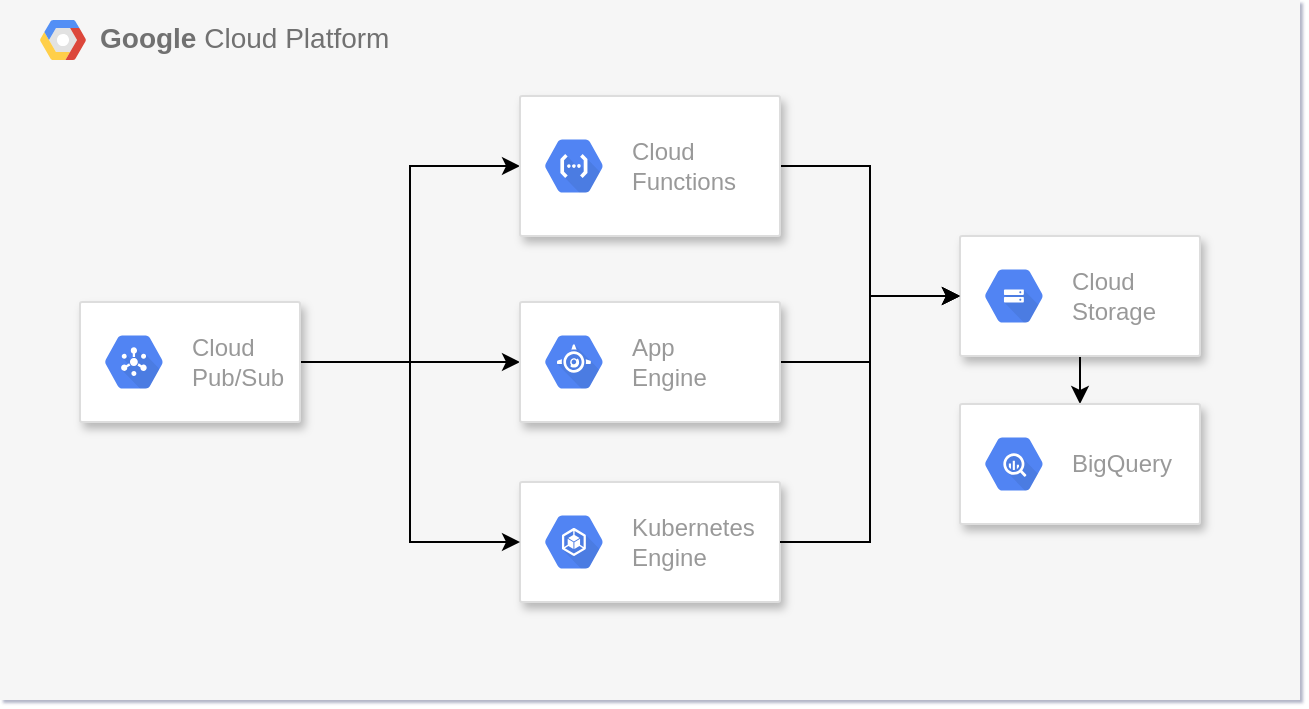 <mxfile pages="1" version="11.2.2" type="device"><diagram id="o1m8kEKO6K0qLmtJHUId" name="Page-1"><mxGraphModel dx="652" dy="348" grid="1" gridSize="10" guides="1" tooltips="1" connect="1" arrows="1" fold="1" page="1" pageScale="1" pageWidth="827" pageHeight="1169" background="none" math="0" shadow="1"><root><mxCell id="0"/><mxCell id="1" parent="0"/><mxCell id="lx49Vruodpy2GGBbRdNF-23" value="&lt;b&gt;Google &lt;/b&gt;Cloud Platform" style="fillColor=#F6F6F6;strokeColor=none;shadow=0;gradientColor=none;fontSize=14;align=left;spacing=10;fontColor=#717171;9E9E9E;verticalAlign=top;spacingTop=-4;fontStyle=0;spacingLeft=40;html=1;" parent="1" vertex="1"><mxGeometry x="50" y="69" width="650" height="350" as="geometry"/></mxCell><mxCell id="lx49Vruodpy2GGBbRdNF-24" value="" style="shape=mxgraph.gcp2.google_cloud_platform;fillColor=#F6F6F6;strokeColor=none;shadow=0;gradientColor=none;" parent="lx49Vruodpy2GGBbRdNF-23" vertex="1"><mxGeometry width="23" height="20" relative="1" as="geometry"><mxPoint x="20" y="10" as="offset"/></mxGeometry></mxCell><mxCell id="22q-sEKsgwD3M6wlMHgc-2" value="" style="strokeColor=#dddddd;fillColor=#ffffff;shadow=1;strokeWidth=1;rounded=1;absoluteArcSize=1;arcSize=2;" vertex="1" parent="lx49Vruodpy2GGBbRdNF-23"><mxGeometry x="260" y="241" width="130" height="60" as="geometry"/></mxCell><mxCell id="22q-sEKsgwD3M6wlMHgc-3" value="Kubernetes&#10;Engine" style="dashed=0;connectable=0;html=1;fillColor=#5184F3;strokeColor=none;shape=mxgraph.gcp2.hexIcon;prIcon=container_engine;part=1;labelPosition=right;verticalLabelPosition=middle;align=left;verticalAlign=middle;spacingLeft=5;fontColor=#999999;fontSize=12;" vertex="1" parent="22q-sEKsgwD3M6wlMHgc-2"><mxGeometry y="0.5" width="44" height="39" relative="1" as="geometry"><mxPoint x="5" y="-19.5" as="offset"/></mxGeometry></mxCell><mxCell id="22q-sEKsgwD3M6wlMHgc-5" style="edgeStyle=orthogonalEdgeStyle;rounded=0;orthogonalLoop=1;jettySize=auto;html=1;entryX=0;entryY=0.5;entryDx=0;entryDy=0;" edge="1" parent="lx49Vruodpy2GGBbRdNF-23" source="22q-sEKsgwD3M6wlMHgc-2" target="lx49Vruodpy2GGBbRdNF-13"><mxGeometry relative="1" as="geometry"><mxPoint x="489.667" y="72.167" as="targetPoint"/></mxGeometry></mxCell><mxCell id="22q-sEKsgwD3M6wlMHgc-8" value="" style="edgeStyle=orthogonalEdgeStyle;rounded=0;orthogonalLoop=1;jettySize=auto;html=1;" edge="1" parent="lx49Vruodpy2GGBbRdNF-23" source="lx49Vruodpy2GGBbRdNF-13" target="22q-sEKsgwD3M6wlMHgc-6"><mxGeometry relative="1" as="geometry"/></mxCell><mxCell id="lx49Vruodpy2GGBbRdNF-13" value="" style="strokeColor=#dddddd;fillColor=#ffffff;shadow=1;strokeWidth=1;rounded=1;absoluteArcSize=1;arcSize=2;" parent="lx49Vruodpy2GGBbRdNF-23" vertex="1"><mxGeometry x="480" y="118" width="120" height="60" as="geometry"/></mxCell><mxCell id="lx49Vruodpy2GGBbRdNF-14" value="Cloud&#10;Storage" style="dashed=0;connectable=0;html=1;fillColor=#5184F3;strokeColor=none;shape=mxgraph.gcp2.hexIcon;prIcon=cloud_storage;part=1;labelPosition=right;verticalLabelPosition=middle;align=left;verticalAlign=middle;spacingLeft=5;fontColor=#999999;fontSize=12;" parent="lx49Vruodpy2GGBbRdNF-13" vertex="1"><mxGeometry y="0.5" width="44" height="39" relative="1" as="geometry"><mxPoint x="5" y="-19.5" as="offset"/></mxGeometry></mxCell><mxCell id="22q-sEKsgwD3M6wlMHgc-6" value="" style="strokeColor=#dddddd;fillColor=#ffffff;shadow=1;strokeWidth=1;rounded=1;absoluteArcSize=1;arcSize=2;" vertex="1" parent="lx49Vruodpy2GGBbRdNF-23"><mxGeometry x="480" y="202" width="120" height="60" as="geometry"/></mxCell><mxCell id="22q-sEKsgwD3M6wlMHgc-7" value="BigQuery" style="dashed=0;connectable=0;html=1;fillColor=#5184F3;strokeColor=none;shape=mxgraph.gcp2.hexIcon;prIcon=bigquery;part=1;labelPosition=right;verticalLabelPosition=middle;align=left;verticalAlign=middle;spacingLeft=5;fontColor=#999999;fontSize=12;" vertex="1" parent="22q-sEKsgwD3M6wlMHgc-6"><mxGeometry y="0.5" width="44" height="39" relative="1" as="geometry"><mxPoint x="5" y="-19.5" as="offset"/></mxGeometry></mxCell><mxCell id="lx49Vruodpy2GGBbRdNF-5" value="" style="edgeStyle=orthogonalEdgeStyle;rounded=0;orthogonalLoop=1;jettySize=auto;html=1;entryX=0;entryY=0.5;entryDx=0;entryDy=0;" parent="1" source="lx49Vruodpy2GGBbRdNF-1" target="lx49Vruodpy2GGBbRdNF-6" edge="1"><mxGeometry relative="1" as="geometry"><mxPoint x="280" y="250" as="targetPoint"/></mxGeometry></mxCell><mxCell id="lx49Vruodpy2GGBbRdNF-10" style="edgeStyle=orthogonalEdgeStyle;rounded=0;orthogonalLoop=1;jettySize=auto;html=1;entryX=0;entryY=0.5;entryDx=0;entryDy=0;" parent="1" source="lx49Vruodpy2GGBbRdNF-1" target="lx49Vruodpy2GGBbRdNF-8" edge="1"><mxGeometry relative="1" as="geometry"/></mxCell><mxCell id="22q-sEKsgwD3M6wlMHgc-4" style="edgeStyle=orthogonalEdgeStyle;rounded=0;orthogonalLoop=1;jettySize=auto;html=1;entryX=0;entryY=0.5;entryDx=0;entryDy=0;" edge="1" parent="1" source="lx49Vruodpy2GGBbRdNF-1" target="22q-sEKsgwD3M6wlMHgc-2"><mxGeometry relative="1" as="geometry"/></mxCell><mxCell id="lx49Vruodpy2GGBbRdNF-1" value="" style="strokeColor=#dddddd;fillColor=#ffffff;shadow=1;strokeWidth=1;rounded=1;absoluteArcSize=1;arcSize=2;" parent="1" vertex="1"><mxGeometry x="90" y="220" width="110" height="60" as="geometry"/></mxCell><mxCell id="lx49Vruodpy2GGBbRdNF-2" value="Cloud&#10;Pub/Sub" style="dashed=0;connectable=0;html=1;fillColor=#5184F3;strokeColor=none;shape=mxgraph.gcp2.hexIcon;prIcon=cloud_pubsub;part=1;labelPosition=right;verticalLabelPosition=middle;align=left;verticalAlign=middle;spacingLeft=5;fontColor=#999999;fontSize=12;" parent="lx49Vruodpy2GGBbRdNF-1" vertex="1"><mxGeometry y="0.5" width="44" height="39" relative="1" as="geometry"><mxPoint x="5" y="-19.5" as="offset"/></mxGeometry></mxCell><mxCell id="lx49Vruodpy2GGBbRdNF-19" style="edgeStyle=orthogonalEdgeStyle;rounded=0;orthogonalLoop=1;jettySize=auto;html=1;entryX=0;entryY=0.5;entryDx=0;entryDy=0;" parent="1" source="lx49Vruodpy2GGBbRdNF-6" target="lx49Vruodpy2GGBbRdNF-13" edge="1"><mxGeometry relative="1" as="geometry"><mxPoint x="539.667" y="141.167" as="targetPoint"/></mxGeometry></mxCell><mxCell id="lx49Vruodpy2GGBbRdNF-6" value="" style="strokeColor=#dddddd;fillColor=#ffffff;shadow=1;strokeWidth=1;rounded=1;absoluteArcSize=1;arcSize=2;" parent="1" vertex="1"><mxGeometry x="310" y="117" width="130" height="70" as="geometry"/></mxCell><mxCell id="lx49Vruodpy2GGBbRdNF-7" value="Cloud&#10;Functions" style="dashed=0;connectable=0;html=1;fillColor=#5184F3;strokeColor=none;shape=mxgraph.gcp2.hexIcon;prIcon=cloud_functions;part=1;labelPosition=right;verticalLabelPosition=middle;align=left;verticalAlign=middle;spacingLeft=5;fontColor=#999999;fontSize=12;" parent="lx49Vruodpy2GGBbRdNF-6" vertex="1"><mxGeometry y="0.5" width="44" height="39" relative="1" as="geometry"><mxPoint x="5" y="-19.5" as="offset"/></mxGeometry></mxCell><mxCell id="lx49Vruodpy2GGBbRdNF-21" style="edgeStyle=orthogonalEdgeStyle;rounded=0;orthogonalLoop=1;jettySize=auto;html=1;" parent="1" source="lx49Vruodpy2GGBbRdNF-8" target="lx49Vruodpy2GGBbRdNF-13" edge="1"><mxGeometry relative="1" as="geometry"/></mxCell><mxCell id="lx49Vruodpy2GGBbRdNF-8" value="" style="strokeColor=#dddddd;fillColor=#ffffff;shadow=1;strokeWidth=1;rounded=1;absoluteArcSize=1;arcSize=2;" parent="1" vertex="1"><mxGeometry x="310" y="220" width="130" height="60" as="geometry"/></mxCell><mxCell id="lx49Vruodpy2GGBbRdNF-9" value="App&#10;Engine" style="dashed=0;connectable=0;html=1;fillColor=#5184F3;strokeColor=none;shape=mxgraph.gcp2.hexIcon;prIcon=app_engine;part=1;labelPosition=right;verticalLabelPosition=middle;align=left;verticalAlign=middle;spacingLeft=5;fontColor=#999999;fontSize=12;" parent="lx49Vruodpy2GGBbRdNF-8" vertex="1"><mxGeometry y="0.5" width="44" height="39" relative="1" as="geometry"><mxPoint x="5" y="-19.5" as="offset"/></mxGeometry></mxCell></root></mxGraphModel></diagram></mxfile>